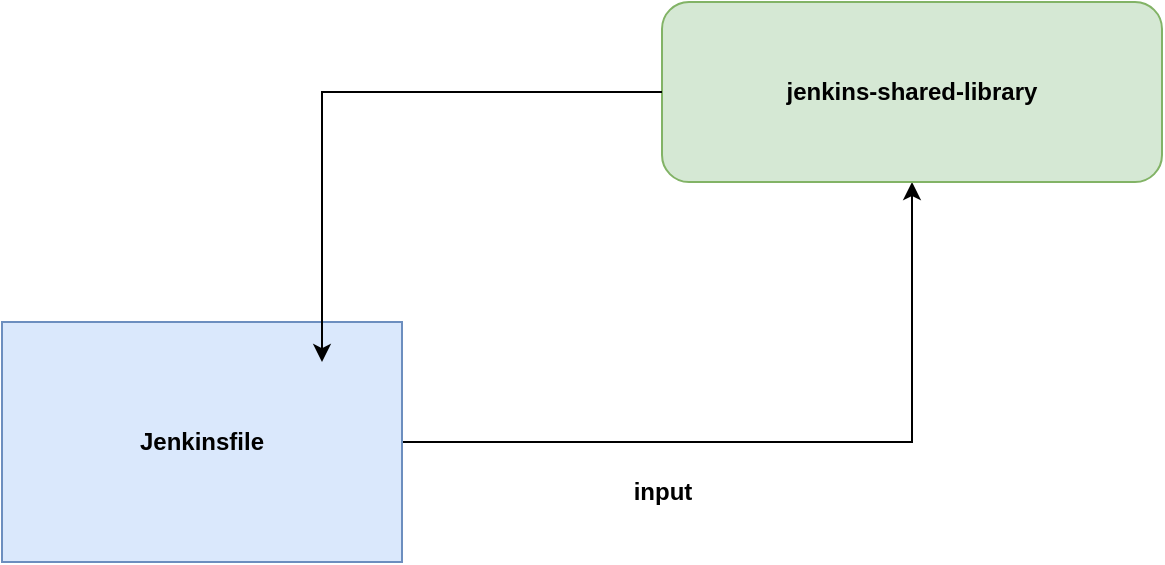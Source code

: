 <mxfile version="24.7.17">
  <diagram name="Page-1" id="VyakKw2K6xc7t4sX2SmE">
    <mxGraphModel dx="1036" dy="606" grid="1" gridSize="10" guides="1" tooltips="1" connect="1" arrows="1" fold="1" page="1" pageScale="1" pageWidth="850" pageHeight="1100" math="0" shadow="0">
      <root>
        <mxCell id="0" />
        <mxCell id="1" parent="0" />
        <mxCell id="4eGCGUK9_rD5kXIE3Q39-3" style="edgeStyle=orthogonalEdgeStyle;rounded=0;orthogonalLoop=1;jettySize=auto;html=1;entryX=0.5;entryY=1;entryDx=0;entryDy=0;" parent="1" source="4eGCGUK9_rD5kXIE3Q39-1" target="4eGCGUK9_rD5kXIE3Q39-2" edge="1">
          <mxGeometry relative="1" as="geometry" />
        </mxCell>
        <mxCell id="4eGCGUK9_rD5kXIE3Q39-1" value="&lt;b&gt;Jenkinsfile&lt;/b&gt;" style="rounded=0;whiteSpace=wrap;html=1;fillColor=#dae8fc;strokeColor=#6c8ebf;" parent="1" vertex="1">
          <mxGeometry x="10" y="220" width="200" height="120" as="geometry" />
        </mxCell>
        <mxCell id="4eGCGUK9_rD5kXIE3Q39-2" value="&lt;b&gt;jenkins-shared-library&lt;/b&gt;" style="rounded=1;whiteSpace=wrap;html=1;fillColor=#d5e8d4;strokeColor=#82b366;" parent="1" vertex="1">
          <mxGeometry x="340" y="60" width="250" height="90" as="geometry" />
        </mxCell>
        <mxCell id="4eGCGUK9_rD5kXIE3Q39-4" value="&lt;b&gt;input&lt;/b&gt;" style="text;html=1;align=center;verticalAlign=middle;resizable=0;points=[];autosize=1;strokeColor=none;fillColor=none;" parent="1" vertex="1">
          <mxGeometry x="315" y="290" width="50" height="30" as="geometry" />
        </mxCell>
        <mxCell id="4eGCGUK9_rD5kXIE3Q39-5" style="edgeStyle=orthogonalEdgeStyle;rounded=0;orthogonalLoop=1;jettySize=auto;html=1;entryX=0.8;entryY=0.167;entryDx=0;entryDy=0;entryPerimeter=0;" parent="1" source="4eGCGUK9_rD5kXIE3Q39-2" target="4eGCGUK9_rD5kXIE3Q39-1" edge="1">
          <mxGeometry relative="1" as="geometry" />
        </mxCell>
      </root>
    </mxGraphModel>
  </diagram>
</mxfile>
